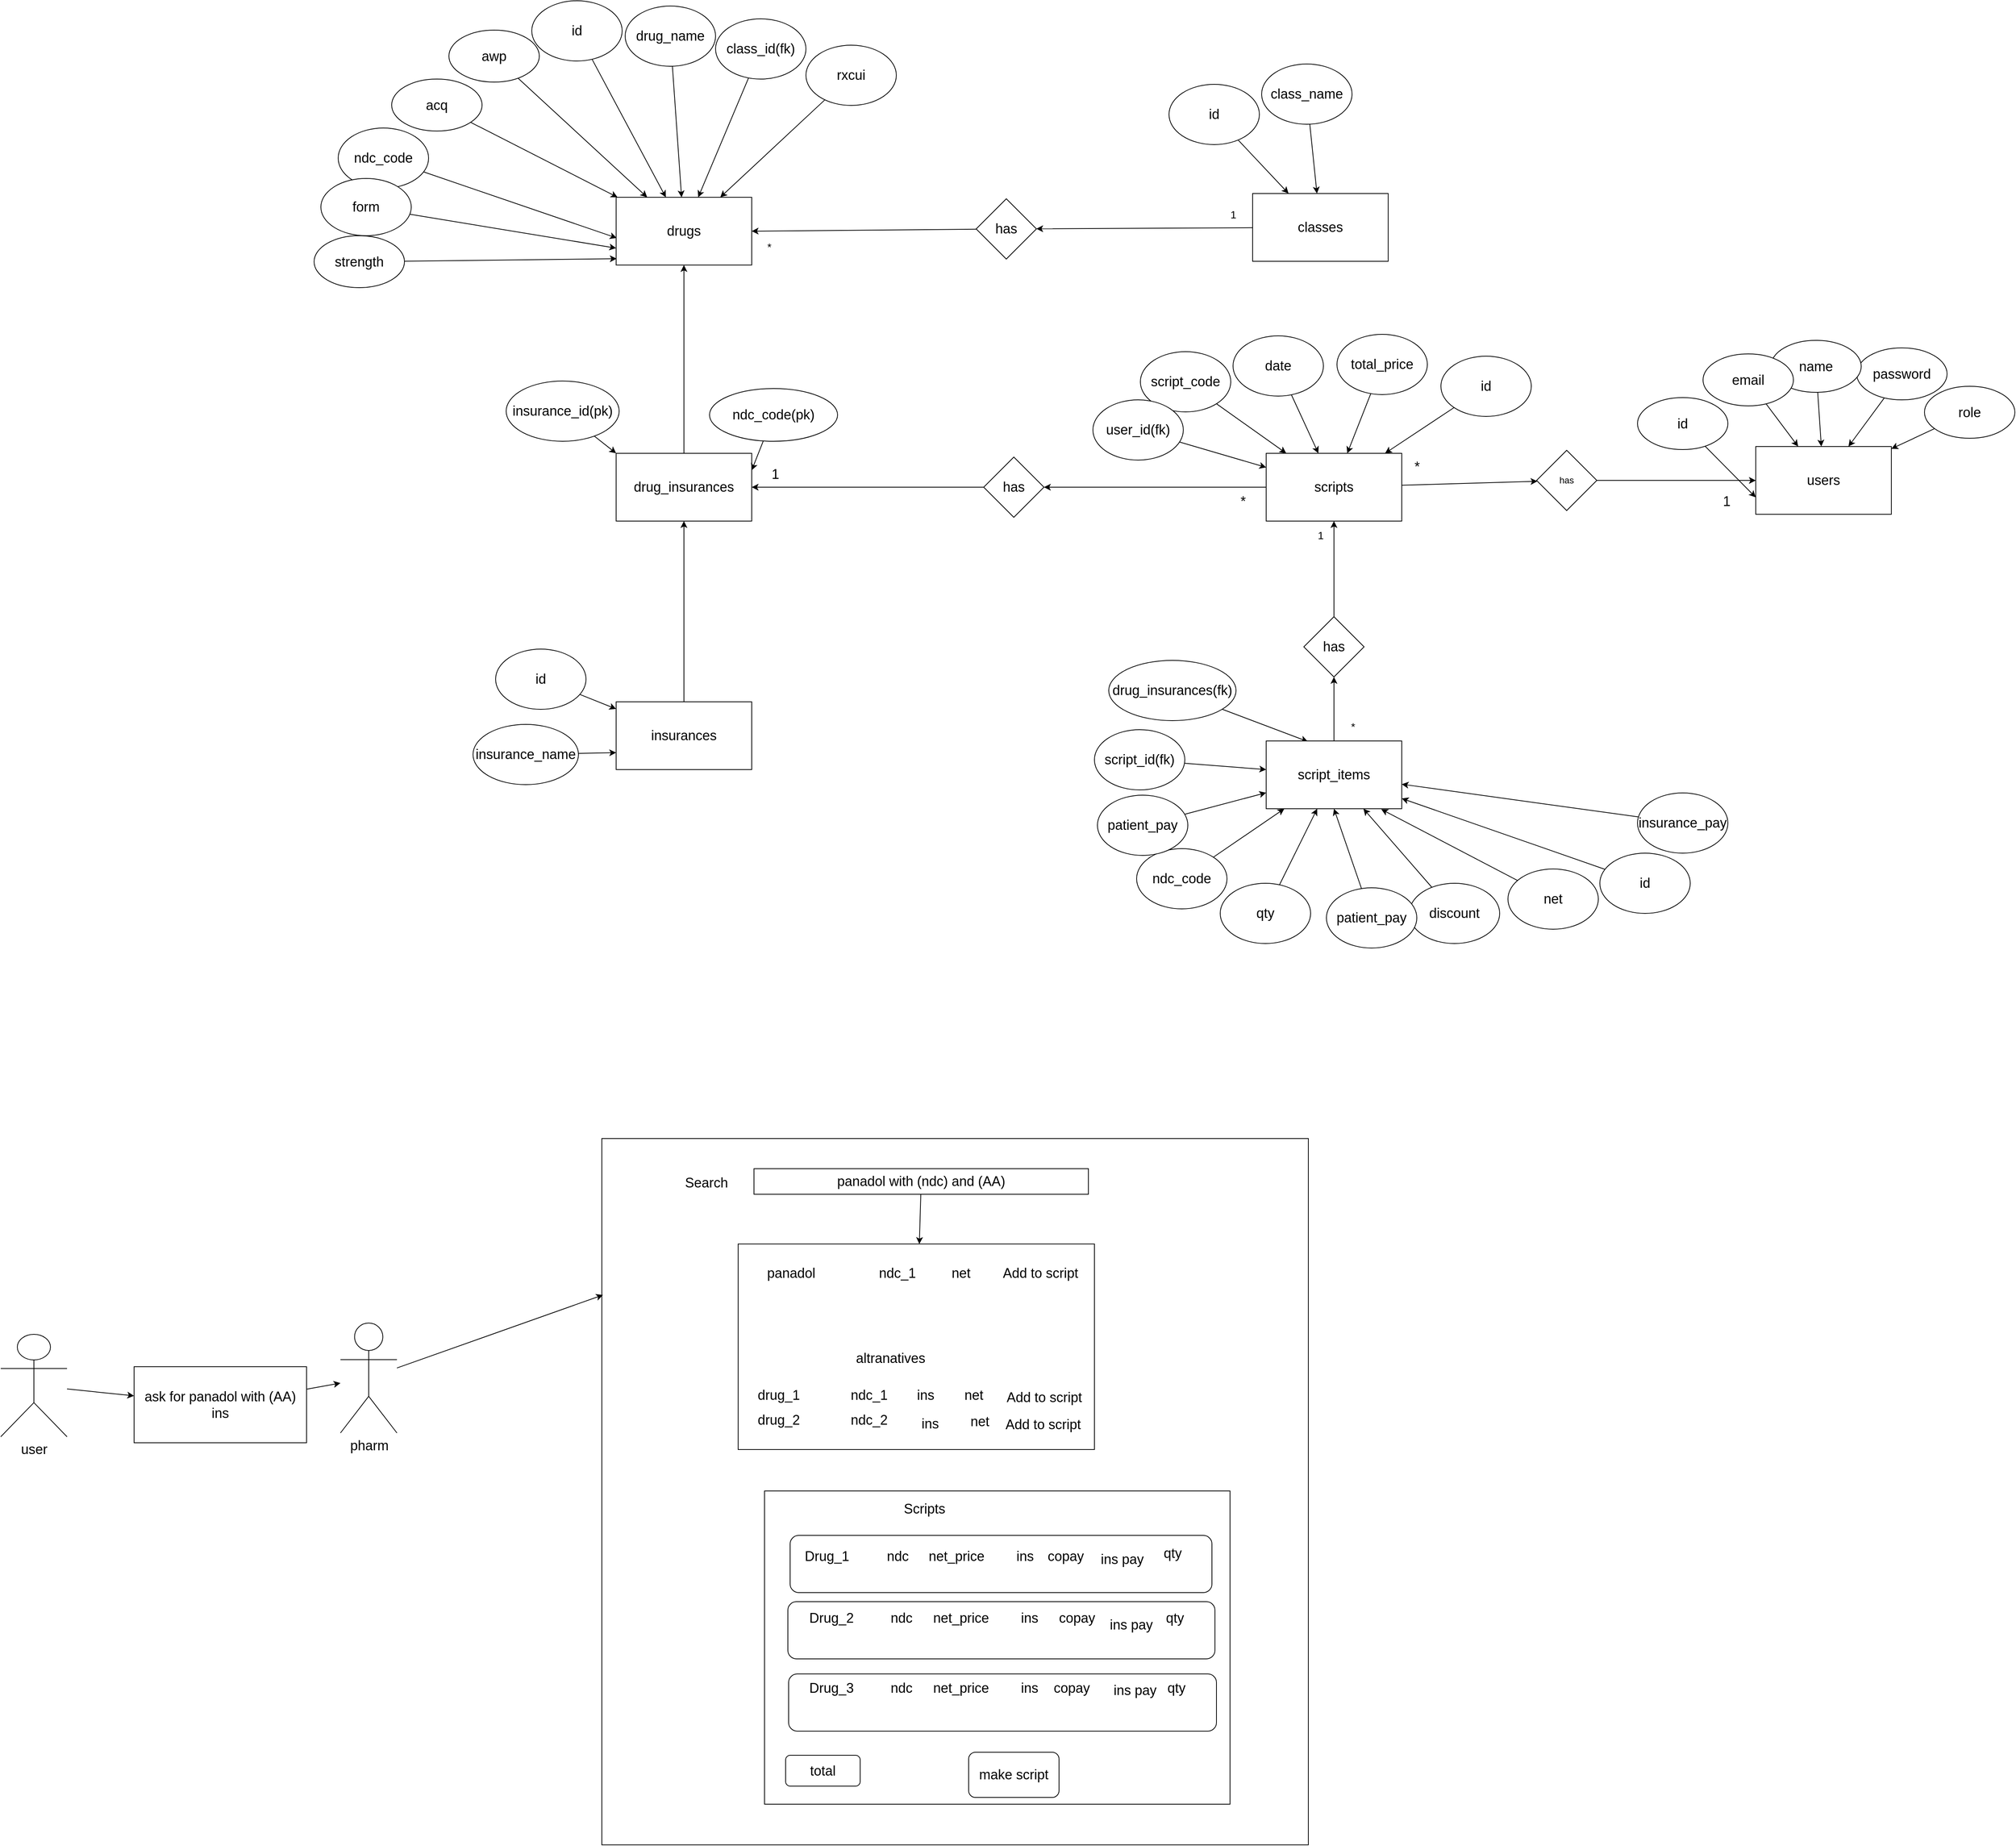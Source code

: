 <mxfile>
    <diagram id="vChAfvX7FnIwBIVvVYdI" name="Page-1">
        <mxGraphModel dx="2511" dy="1288" grid="0" gridSize="10" guides="1" tooltips="1" connect="1" arrows="1" fold="1" page="0" pageScale="1" pageWidth="850" pageHeight="1100" math="0" shadow="0">
            <root>
                <mxCell id="0"/>
                <mxCell id="1" parent="0"/>
                <mxCell id="2" value="&lt;font style=&quot;font-size: 18px;&quot;&gt;drugs&lt;/font&gt;" style="rounded=0;whiteSpace=wrap;html=1;" parent="1" vertex="1">
                    <mxGeometry x="110" y="243" width="180" height="90" as="geometry"/>
                </mxCell>
                <mxCell id="37" style="edgeStyle=none;html=1;entryX=0.5;entryY=1;entryDx=0;entryDy=0;fontSize=18;" parent="1" source="4" target="35" edge="1">
                    <mxGeometry relative="1" as="geometry"/>
                </mxCell>
                <mxCell id="4" value="&lt;font style=&quot;font-size: 18px;&quot;&gt;insurances&lt;/font&gt;" style="rounded=0;whiteSpace=wrap;html=1;" parent="1" vertex="1">
                    <mxGeometry x="110" y="913" width="180" height="90" as="geometry"/>
                </mxCell>
                <mxCell id="9" style="edgeStyle=none;html=1;fontSize=18;" parent="1" source="5" target="2" edge="1">
                    <mxGeometry relative="1" as="geometry"/>
                </mxCell>
                <mxCell id="5" value="id" style="ellipse;whiteSpace=wrap;html=1;fontSize=18;" parent="1" vertex="1">
                    <mxGeometry x="-2" y="-18" width="120" height="80" as="geometry"/>
                </mxCell>
                <mxCell id="10" style="edgeStyle=none;html=1;fontSize=18;" parent="1" source="6" target="2" edge="1">
                    <mxGeometry relative="1" as="geometry"/>
                </mxCell>
                <mxCell id="6" value="drug_name" style="ellipse;whiteSpace=wrap;html=1;fontSize=18;" parent="1" vertex="1">
                    <mxGeometry x="122" y="-11" width="120" height="80" as="geometry"/>
                </mxCell>
                <mxCell id="17" style="edgeStyle=none;html=1;fontSize=18;" parent="1" source="15" target="4" edge="1">
                    <mxGeometry relative="1" as="geometry"/>
                </mxCell>
                <mxCell id="15" value="id" style="ellipse;whiteSpace=wrap;html=1;fontSize=18;" parent="1" vertex="1">
                    <mxGeometry x="-50" y="843" width="120" height="80" as="geometry"/>
                </mxCell>
                <mxCell id="29" style="edgeStyle=none;html=1;entryX=0;entryY=0.75;entryDx=0;entryDy=0;fontSize=18;" parent="1" source="16" target="4" edge="1">
                    <mxGeometry relative="1" as="geometry"/>
                </mxCell>
                <mxCell id="16" value="insurance_name" style="ellipse;whiteSpace=wrap;html=1;fontSize=18;" parent="1" vertex="1">
                    <mxGeometry x="-80" y="943" width="140" height="80" as="geometry"/>
                </mxCell>
                <mxCell id="38" style="edgeStyle=none;html=1;entryX=0.5;entryY=1;entryDx=0;entryDy=0;fontSize=18;" parent="1" source="35" target="2" edge="1">
                    <mxGeometry relative="1" as="geometry"/>
                </mxCell>
                <mxCell id="35" value="&lt;span style=&quot;font-size: 18px;&quot;&gt;drug_insurances&lt;/span&gt;" style="rounded=0;whiteSpace=wrap;html=1;" parent="1" vertex="1">
                    <mxGeometry x="110" y="583" width="180" height="90" as="geometry"/>
                </mxCell>
                <mxCell id="43" style="edgeStyle=none;html=1;entryX=1;entryY=0.25;entryDx=0;entryDy=0;fontSize=18;" parent="1" source="40" target="35" edge="1">
                    <mxGeometry relative="1" as="geometry"/>
                </mxCell>
                <mxCell id="40" value="ndc_code(pk)" style="ellipse;whiteSpace=wrap;html=1;fontSize=18;" parent="1" vertex="1">
                    <mxGeometry x="234" y="497" width="170" height="70" as="geometry"/>
                </mxCell>
                <mxCell id="42" style="edgeStyle=none;html=1;entryX=0;entryY=0;entryDx=0;entryDy=0;fontSize=18;" parent="1" source="41" target="35" edge="1">
                    <mxGeometry relative="1" as="geometry"/>
                </mxCell>
                <mxCell id="41" value="insurance_id(pk)" style="ellipse;whiteSpace=wrap;html=1;fontSize=18;" parent="1" vertex="1">
                    <mxGeometry x="-36" y="487" width="150" height="80" as="geometry"/>
                </mxCell>
                <mxCell id="62" value="" style="edgeStyle=none;html=1;fontSize=18;" parent="1" source="51" target="61" edge="1">
                    <mxGeometry relative="1" as="geometry"/>
                </mxCell>
                <mxCell id="256" value="" style="edgeStyle=none;html=1;fontSize=18;" edge="1" parent="1" source="51" target="255">
                    <mxGeometry relative="1" as="geometry"/>
                </mxCell>
                <mxCell id="51" value="&lt;font style=&quot;font-size: 18px;&quot;&gt;scripts&lt;/font&gt;" style="rounded=0;whiteSpace=wrap;html=1;" parent="1" vertex="1">
                    <mxGeometry x="973" y="583" width="180" height="90" as="geometry"/>
                </mxCell>
                <mxCell id="58" style="edgeStyle=none;html=1;fontSize=18;" parent="1" source="52" target="51" edge="1">
                    <mxGeometry relative="1" as="geometry"/>
                </mxCell>
                <mxCell id="52" value="id" style="ellipse;whiteSpace=wrap;html=1;fontSize=18;" parent="1" vertex="1">
                    <mxGeometry x="1205" y="454" width="120" height="80" as="geometry"/>
                </mxCell>
                <mxCell id="56" style="edgeStyle=none;html=1;fontSize=18;" parent="1" source="54" target="51" edge="1">
                    <mxGeometry relative="1" as="geometry"/>
                </mxCell>
                <mxCell id="54" value="script_code" style="ellipse;whiteSpace=wrap;html=1;fontSize=18;" parent="1" vertex="1">
                    <mxGeometry x="806" y="448" width="120" height="80" as="geometry"/>
                </mxCell>
                <mxCell id="57" style="edgeStyle=none;html=1;fontSize=18;entryX=0.307;entryY=0.008;entryDx=0;entryDy=0;entryPerimeter=0;" parent="1" source="55" target="108" edge="1">
                    <mxGeometry relative="1" as="geometry"/>
                </mxCell>
                <mxCell id="55" value="drug_insurances(fk)" style="ellipse;whiteSpace=wrap;html=1;fontSize=18;" parent="1" vertex="1">
                    <mxGeometry x="764" y="858" width="169" height="80" as="geometry"/>
                </mxCell>
                <mxCell id="60" style="edgeStyle=none;html=1;fontSize=18;" parent="1" source="59" target="51" edge="1">
                    <mxGeometry relative="1" as="geometry"/>
                </mxCell>
                <mxCell id="59" value="total_price" style="ellipse;whiteSpace=wrap;html=1;fontSize=18;" parent="1" vertex="1">
                    <mxGeometry x="1067" y="425" width="120" height="80" as="geometry"/>
                </mxCell>
                <mxCell id="63" style="edgeStyle=none;html=1;fontSize=18;" parent="1" source="61" target="35" edge="1">
                    <mxGeometry relative="1" as="geometry"/>
                </mxCell>
                <mxCell id="61" value="&lt;font style=&quot;font-size: 18px;&quot;&gt;has&lt;/font&gt;" style="rhombus;whiteSpace=wrap;html=1;rounded=0;" parent="1" vertex="1">
                    <mxGeometry x="598" y="588" width="80" height="80" as="geometry"/>
                </mxCell>
                <mxCell id="64" value="1" style="text;html=1;align=center;verticalAlign=middle;resizable=0;points=[];autosize=1;strokeColor=none;fillColor=none;fontSize=18;" parent="1" vertex="1">
                    <mxGeometry x="307" y="594" width="28" height="34" as="geometry"/>
                </mxCell>
                <mxCell id="65" value="*" style="text;html=1;align=center;verticalAlign=middle;resizable=0;points=[];autosize=1;strokeColor=none;fillColor=none;fontSize=18;" parent="1" vertex="1">
                    <mxGeometry x="929" y="630" width="25" height="34" as="geometry"/>
                </mxCell>
                <mxCell id="68" style="edgeStyle=none;html=1;fontSize=18;" parent="1" source="67" target="108" edge="1">
                    <mxGeometry relative="1" as="geometry"/>
                </mxCell>
                <mxCell id="67" value="ndc_code" style="ellipse;whiteSpace=wrap;html=1;fontSize=18;" parent="1" vertex="1">
                    <mxGeometry x="801" y="1108" width="120" height="80" as="geometry"/>
                </mxCell>
                <mxCell id="70" style="edgeStyle=none;html=1;" edge="1" parent="1" source="69" target="51">
                    <mxGeometry relative="1" as="geometry"/>
                </mxCell>
                <mxCell id="69" value="date" style="ellipse;whiteSpace=wrap;html=1;fontSize=18;" vertex="1" parent="1">
                    <mxGeometry x="929" y="427" width="120" height="80" as="geometry"/>
                </mxCell>
                <mxCell id="85" style="edgeStyle=none;html=1;fontSize=14;" edge="1" parent="1" source="84" target="2">
                    <mxGeometry relative="1" as="geometry"/>
                </mxCell>
                <mxCell id="84" value="class_id(fk)" style="ellipse;whiteSpace=wrap;html=1;fontSize=18;" vertex="1" parent="1">
                    <mxGeometry x="242" y="6" width="120" height="80" as="geometry"/>
                </mxCell>
                <mxCell id="99" style="edgeStyle=none;html=1;entryX=0.004;entryY=0.6;entryDx=0;entryDy=0;entryPerimeter=0;fontSize=14;" edge="1" parent="1" source="86" target="2">
                    <mxGeometry relative="1" as="geometry"/>
                </mxCell>
                <mxCell id="86" value="ndc_code" style="ellipse;whiteSpace=wrap;html=1;fontSize=18;" vertex="1" parent="1">
                    <mxGeometry x="-259" y="151" width="120" height="80" as="geometry"/>
                </mxCell>
                <mxCell id="88" value="id" style="ellipse;whiteSpace=wrap;html=1;fontSize=18;" vertex="1" parent="1">
                    <mxGeometry x="844" y="93" width="120" height="80" as="geometry"/>
                </mxCell>
                <mxCell id="89" value="class_name" style="ellipse;whiteSpace=wrap;html=1;fontSize=18;" vertex="1" parent="1">
                    <mxGeometry x="967" y="66" width="120" height="80" as="geometry"/>
                </mxCell>
                <mxCell id="90" value="&lt;font style=&quot;font-size: 18px;&quot;&gt;classes&lt;/font&gt;" style="rounded=0;whiteSpace=wrap;html=1;" vertex="1" parent="1">
                    <mxGeometry x="955" y="238" width="180" height="90" as="geometry"/>
                </mxCell>
                <mxCell id="91" style="edgeStyle=none;html=1;" edge="1" source="89" target="90" parent="1">
                    <mxGeometry relative="1" as="geometry"/>
                </mxCell>
                <mxCell id="92" style="edgeStyle=none;html=1;" edge="1" source="88" target="90" parent="1">
                    <mxGeometry relative="1" as="geometry"/>
                </mxCell>
                <mxCell id="93" value="" style="edgeStyle=none;html=1;" edge="1" source="90" target="94" parent="1">
                    <mxGeometry relative="1" as="geometry"/>
                </mxCell>
                <mxCell id="94" value="&lt;font style=&quot;font-size: 18px;&quot;&gt;has&lt;/font&gt;" style="rhombus;whiteSpace=wrap;html=1;rounded=0;" vertex="1" parent="1">
                    <mxGeometry x="588" y="245" width="80" height="80" as="geometry"/>
                </mxCell>
                <mxCell id="95" style="edgeStyle=none;html=1;entryX=1;entryY=0.5;entryDx=0;entryDy=0;" edge="1" source="94" parent="1" target="2">
                    <mxGeometry relative="1" as="geometry">
                        <mxPoint x="914" y="329.0" as="targetPoint"/>
                    </mxGeometry>
                </mxCell>
                <mxCell id="96" value="&lt;font style=&quot;font-size: 14px;&quot;&gt;*&lt;/font&gt;" style="text;html=1;align=center;verticalAlign=middle;resizable=0;points=[];autosize=1;strokeColor=none;fillColor=none;" vertex="1" parent="1">
                    <mxGeometry x="301" y="294" width="23" height="29" as="geometry"/>
                </mxCell>
                <mxCell id="97" value="&lt;font style=&quot;font-size: 14px;&quot;&gt;1&lt;/font&gt;" style="text;html=1;align=center;verticalAlign=middle;resizable=0;points=[];autosize=1;strokeColor=none;fillColor=none;" vertex="1" parent="1">
                    <mxGeometry x="916" y="251" width="26" height="29" as="geometry"/>
                </mxCell>
                <mxCell id="102" style="edgeStyle=none;html=1;entryX=0;entryY=0.75;entryDx=0;entryDy=0;fontSize=14;" edge="1" parent="1" source="100" target="2">
                    <mxGeometry relative="1" as="geometry"/>
                </mxCell>
                <mxCell id="100" value="form" style="ellipse;whiteSpace=wrap;html=1;fontSize=18;" vertex="1" parent="1">
                    <mxGeometry x="-282" y="218" width="120" height="76" as="geometry"/>
                </mxCell>
                <mxCell id="103" style="edgeStyle=none;html=1;entryX=0.004;entryY=0.906;entryDx=0;entryDy=0;entryPerimeter=0;fontSize=14;" edge="1" parent="1" source="101" target="2">
                    <mxGeometry relative="1" as="geometry"/>
                </mxCell>
                <mxCell id="101" value="strength" style="ellipse;whiteSpace=wrap;html=1;fontSize=18;" vertex="1" parent="1">
                    <mxGeometry x="-291" y="294" width="120" height="69" as="geometry"/>
                </mxCell>
                <mxCell id="106" style="edgeStyle=none;html=1;fontSize=14;" edge="1" parent="1" source="104" target="2">
                    <mxGeometry relative="1" as="geometry"/>
                </mxCell>
                <mxCell id="104" value="acq&lt;span style=&quot;color: rgba(0, 0, 0, 0); font-family: monospace; font-size: 0px; text-align: start;&quot;&gt;%3CmxGraphModel%3E%3Croot%3E%3CmxCell%20id%3D%220%22%2F%3E%3CmxCell%20id%3D%221%22%20parent%3D%220%22%2F%3E%3CmxCell%20id%3D%222%22%20value%3D%22strength%22%20style%3D%22ellipse%3BwhiteSpace%3Dwrap%3Bhtml%3D1%3BfontSize%3D18%3B%22%20vertex%3D%221%22%20parent%3D%221%22%3E%3CmxGeometry%20x%3D%22-234%22%20y%3D%22365%22%20width%3D%22120%22%20height%3D%2269%22%20as%3D%22geometry%22%2F%3E%3C%2FmxCell%3E%3C%2Froot%3E%3C%2FmxGraphModel%3E&lt;/span&gt;" style="ellipse;whiteSpace=wrap;html=1;fontSize=18;" vertex="1" parent="1">
                    <mxGeometry x="-188" y="86" width="120" height="69" as="geometry"/>
                </mxCell>
                <mxCell id="107" style="edgeStyle=none;html=1;fontSize=14;" edge="1" parent="1" source="105" target="2">
                    <mxGeometry relative="1" as="geometry"/>
                </mxCell>
                <mxCell id="105" value="awp" style="ellipse;whiteSpace=wrap;html=1;fontSize=18;" vertex="1" parent="1">
                    <mxGeometry x="-112" y="21" width="120" height="69" as="geometry"/>
                </mxCell>
                <mxCell id="110" value="" style="edgeStyle=none;html=1;fontSize=14;" edge="1" parent="1" source="108" target="109">
                    <mxGeometry relative="1" as="geometry"/>
                </mxCell>
                <mxCell id="108" value="&lt;font style=&quot;font-size: 18px;&quot;&gt;script_items&lt;/font&gt;" style="rounded=0;whiteSpace=wrap;html=1;" vertex="1" parent="1">
                    <mxGeometry x="973" y="965" width="180" height="90" as="geometry"/>
                </mxCell>
                <mxCell id="111" style="edgeStyle=none;html=1;fontSize=14;" edge="1" parent="1" source="109" target="51">
                    <mxGeometry relative="1" as="geometry"/>
                </mxCell>
                <mxCell id="109" value="&lt;font style=&quot;font-size: 18px;&quot;&gt;has&lt;/font&gt;" style="rhombus;whiteSpace=wrap;html=1;rounded=0;" vertex="1" parent="1">
                    <mxGeometry x="1023" y="800" width="80" height="80" as="geometry"/>
                </mxCell>
                <mxCell id="113" style="edgeStyle=none;html=1;fontSize=14;" edge="1" parent="1" source="112" target="108">
                    <mxGeometry relative="1" as="geometry"/>
                </mxCell>
                <mxCell id="112" value="script_id(fk)" style="ellipse;whiteSpace=wrap;html=1;fontSize=18;" vertex="1" parent="1">
                    <mxGeometry x="745" y="950" width="120" height="80" as="geometry"/>
                </mxCell>
                <mxCell id="117" style="edgeStyle=none;html=1;fontSize=14;" edge="1" parent="1" source="114" target="108">
                    <mxGeometry relative="1" as="geometry"/>
                </mxCell>
                <mxCell id="114" value="qty" style="ellipse;whiteSpace=wrap;html=1;fontSize=18;" vertex="1" parent="1">
                    <mxGeometry x="912" y="1154" width="120" height="80" as="geometry"/>
                </mxCell>
                <mxCell id="119" style="edgeStyle=none;html=1;fontSize=14;" edge="1" parent="1" source="115" target="108">
                    <mxGeometry relative="1" as="geometry"/>
                </mxCell>
                <mxCell id="115" value="discount" style="ellipse;whiteSpace=wrap;html=1;fontSize=18;" vertex="1" parent="1">
                    <mxGeometry x="1163" y="1154" width="120" height="80" as="geometry"/>
                </mxCell>
                <mxCell id="118" style="edgeStyle=none;html=1;entryX=0.5;entryY=1;entryDx=0;entryDy=0;fontSize=14;" edge="1" parent="1" source="116" target="108">
                    <mxGeometry relative="1" as="geometry"/>
                </mxCell>
                <mxCell id="116" value="patient_pay" style="ellipse;whiteSpace=wrap;html=1;fontSize=18;" vertex="1" parent="1">
                    <mxGeometry x="1053" y="1160" width="120" height="80" as="geometry"/>
                </mxCell>
                <mxCell id="121" style="edgeStyle=none;html=1;entryX=0.849;entryY=1.008;entryDx=0;entryDy=0;entryPerimeter=0;fontSize=14;" edge="1" parent="1" source="120" target="108">
                    <mxGeometry relative="1" as="geometry"/>
                </mxCell>
                <mxCell id="120" value="net&lt;br&gt;" style="ellipse;whiteSpace=wrap;html=1;fontSize=18;" vertex="1" parent="1">
                    <mxGeometry x="1294" y="1135" width="120" height="80" as="geometry"/>
                </mxCell>
                <mxCell id="122" value="1" style="text;html=1;align=center;verticalAlign=middle;resizable=0;points=[];autosize=1;strokeColor=none;fillColor=none;fontSize=14;" vertex="1" parent="1">
                    <mxGeometry x="1032" y="677" width="26" height="29" as="geometry"/>
                </mxCell>
                <mxCell id="123" value="*" style="text;html=1;align=center;verticalAlign=middle;resizable=0;points=[];autosize=1;strokeColor=none;fillColor=none;fontSize=14;" vertex="1" parent="1">
                    <mxGeometry x="1076" y="931" width="23" height="29" as="geometry"/>
                </mxCell>
                <mxCell id="125" style="edgeStyle=none;html=1;fontSize=18;" edge="1" parent="1" source="124" target="108">
                    <mxGeometry relative="1" as="geometry"/>
                </mxCell>
                <mxCell id="124" value="id" style="ellipse;whiteSpace=wrap;html=1;fontSize=18;" vertex="1" parent="1">
                    <mxGeometry x="1416" y="1114" width="120" height="80" as="geometry"/>
                </mxCell>
                <mxCell id="126" value="" style="whiteSpace=wrap;html=1;aspect=fixed;fontSize=18;" vertex="1" parent="1">
                    <mxGeometry x="91" y="1493" width="938" height="938" as="geometry"/>
                </mxCell>
                <mxCell id="128" style="edgeStyle=none;html=1;fontSize=18;" edge="1" parent="1" source="127">
                    <mxGeometry relative="1" as="geometry">
                        <mxPoint x="92.5" y="1700.75" as="targetPoint"/>
                    </mxGeometry>
                </mxCell>
                <mxCell id="127" value="pharm" style="shape=umlActor;verticalLabelPosition=bottom;verticalAlign=top;html=1;outlineConnect=0;fontSize=18;" vertex="1" parent="1">
                    <mxGeometry x="-256" y="1738" width="75" height="146" as="geometry"/>
                </mxCell>
                <mxCell id="139" style="edgeStyle=none;html=1;fontSize=18;" edge="1" parent="1" source="130" target="138">
                    <mxGeometry relative="1" as="geometry"/>
                </mxCell>
                <mxCell id="130" value="panadol with (ndc) and (AA)" style="rounded=0;whiteSpace=wrap;html=1;fontSize=18;" vertex="1" parent="1">
                    <mxGeometry x="293" y="1533" width="444" height="34" as="geometry"/>
                </mxCell>
                <mxCell id="131" value="Search" style="text;html=1;strokeColor=none;fillColor=none;align=center;verticalAlign=middle;whiteSpace=wrap;rounded=0;fontSize=18;" vertex="1" parent="1">
                    <mxGeometry x="200" y="1537" width="60" height="30" as="geometry"/>
                </mxCell>
                <mxCell id="135" style="edgeStyle=none;html=1;fontSize=18;" edge="1" parent="1" source="132" target="136">
                    <mxGeometry relative="1" as="geometry">
                        <mxPoint x="-525" y="1831.5" as="targetPoint"/>
                    </mxGeometry>
                </mxCell>
                <mxCell id="132" value="user" style="shape=umlActor;verticalLabelPosition=bottom;verticalAlign=top;html=1;outlineConnect=0;fontSize=18;" vertex="1" parent="1">
                    <mxGeometry x="-707" y="1753" width="88" height="136" as="geometry"/>
                </mxCell>
                <mxCell id="137" style="edgeStyle=none;html=1;fontSize=18;" edge="1" parent="1" source="136" target="127">
                    <mxGeometry relative="1" as="geometry"/>
                </mxCell>
                <mxCell id="136" value="ask for panadol with (AA) ins" style="rounded=0;whiteSpace=wrap;html=1;fontSize=18;" vertex="1" parent="1">
                    <mxGeometry x="-530" y="1796" width="229" height="101" as="geometry"/>
                </mxCell>
                <mxCell id="138" value="" style="rounded=0;whiteSpace=wrap;html=1;fontSize=18;" vertex="1" parent="1">
                    <mxGeometry x="272" y="1633" width="473" height="273" as="geometry"/>
                </mxCell>
                <mxCell id="140" value="panadol" style="text;html=1;strokeColor=none;fillColor=none;align=center;verticalAlign=middle;whiteSpace=wrap;rounded=0;fontSize=18;" vertex="1" parent="1">
                    <mxGeometry x="291" y="1657" width="103" height="30" as="geometry"/>
                </mxCell>
                <mxCell id="143" value="altranatives" style="text;html=1;strokeColor=none;fillColor=none;align=center;verticalAlign=middle;whiteSpace=wrap;rounded=0;fontSize=18;" vertex="1" parent="1">
                    <mxGeometry x="270" y="1770" width="409" height="30" as="geometry"/>
                </mxCell>
                <mxCell id="144" value="ndc_1" style="text;html=1;strokeColor=none;fillColor=none;align=center;verticalAlign=middle;whiteSpace=wrap;rounded=0;fontSize=18;" vertex="1" parent="1">
                    <mxGeometry x="432" y="1657" width="103" height="30" as="geometry"/>
                </mxCell>
                <mxCell id="145" value="drug_1" style="text;html=1;strokeColor=none;fillColor=none;align=center;verticalAlign=middle;whiteSpace=wrap;rounded=0;fontSize=18;" vertex="1" parent="1">
                    <mxGeometry x="296" y="1819" width="60" height="30" as="geometry"/>
                </mxCell>
                <mxCell id="146" value="drug_2" style="text;html=1;strokeColor=none;fillColor=none;align=center;verticalAlign=middle;whiteSpace=wrap;rounded=0;fontSize=18;" vertex="1" parent="1">
                    <mxGeometry x="296" y="1852" width="60" height="30" as="geometry"/>
                </mxCell>
                <mxCell id="147" value="ndc_2" style="text;html=1;strokeColor=none;fillColor=none;align=center;verticalAlign=middle;whiteSpace=wrap;rounded=0;fontSize=18;" vertex="1" parent="1">
                    <mxGeometry x="416" y="1852" width="60" height="30" as="geometry"/>
                </mxCell>
                <mxCell id="148" value="ndc_1" style="text;html=1;strokeColor=none;fillColor=none;align=center;verticalAlign=middle;whiteSpace=wrap;rounded=0;fontSize=18;" vertex="1" parent="1">
                    <mxGeometry x="416" y="1819" width="60" height="30" as="geometry"/>
                </mxCell>
                <mxCell id="149" value="net" style="text;html=1;strokeColor=none;fillColor=none;align=center;verticalAlign=middle;whiteSpace=wrap;rounded=0;fontSize=18;" vertex="1" parent="1">
                    <mxGeometry x="563" y="1854" width="60" height="30" as="geometry"/>
                </mxCell>
                <mxCell id="150" value="net" style="text;html=1;strokeColor=none;fillColor=none;align=center;verticalAlign=middle;whiteSpace=wrap;rounded=0;fontSize=18;" vertex="1" parent="1">
                    <mxGeometry x="555" y="1819" width="60" height="30" as="geometry"/>
                </mxCell>
                <mxCell id="151" value="ins" style="text;html=1;strokeColor=none;fillColor=none;align=center;verticalAlign=middle;whiteSpace=wrap;rounded=0;fontSize=18;" vertex="1" parent="1">
                    <mxGeometry x="497" y="1857" width="60" height="30" as="geometry"/>
                </mxCell>
                <mxCell id="152" value="ins" style="text;html=1;strokeColor=none;fillColor=none;align=center;verticalAlign=middle;whiteSpace=wrap;rounded=0;fontSize=18;" vertex="1" parent="1">
                    <mxGeometry x="491" y="1819" width="60" height="30" as="geometry"/>
                </mxCell>
                <mxCell id="154" value="net" style="text;html=1;strokeColor=none;fillColor=none;align=center;verticalAlign=middle;whiteSpace=wrap;rounded=0;fontSize=18;" vertex="1" parent="1">
                    <mxGeometry x="538" y="1657" width="60" height="30" as="geometry"/>
                </mxCell>
                <mxCell id="159" value="Add to script" style="text;html=1;strokeColor=none;fillColor=none;align=center;verticalAlign=middle;whiteSpace=wrap;rounded=0;fontSize=18;" vertex="1" parent="1">
                    <mxGeometry x="620" y="1657" width="107" height="30" as="geometry"/>
                </mxCell>
                <mxCell id="160" value="Add to script" style="text;html=1;strokeColor=none;fillColor=none;align=center;verticalAlign=middle;whiteSpace=wrap;rounded=0;fontSize=18;" vertex="1" parent="1">
                    <mxGeometry x="623" y="1822" width="111" height="30" as="geometry"/>
                </mxCell>
                <mxCell id="161" value="Add to script" style="text;html=1;strokeColor=none;fillColor=none;align=center;verticalAlign=middle;whiteSpace=wrap;rounded=0;fontSize=18;" vertex="1" parent="1">
                    <mxGeometry x="620" y="1852" width="114" height="42" as="geometry"/>
                </mxCell>
                <mxCell id="163" value="" style="rounded=0;whiteSpace=wrap;html=1;fontSize=18;" vertex="1" parent="1">
                    <mxGeometry x="307" y="1961" width="618" height="416" as="geometry"/>
                </mxCell>
                <mxCell id="164" value="Scripts" style="text;html=1;strokeColor=none;fillColor=none;align=center;verticalAlign=middle;whiteSpace=wrap;rounded=0;fontSize=18;" vertex="1" parent="1">
                    <mxGeometry x="353" y="1970" width="333" height="30" as="geometry"/>
                </mxCell>
                <mxCell id="167" value="" style="rounded=1;whiteSpace=wrap;html=1;fontSize=18;" vertex="1" parent="1">
                    <mxGeometry x="341" y="2020" width="560" height="76" as="geometry"/>
                </mxCell>
                <mxCell id="168" value="" style="rounded=1;whiteSpace=wrap;html=1;fontSize=18;" vertex="1" parent="1">
                    <mxGeometry x="338" y="2108" width="567" height="76" as="geometry"/>
                </mxCell>
                <mxCell id="169" value="" style="rounded=1;whiteSpace=wrap;html=1;fontSize=18;" vertex="1" parent="1">
                    <mxGeometry x="339" y="2204" width="568" height="76" as="geometry"/>
                </mxCell>
                <mxCell id="170" value="Drug_1" style="text;html=1;strokeColor=none;fillColor=none;align=center;verticalAlign=middle;whiteSpace=wrap;rounded=0;fontSize=18;" vertex="1" parent="1">
                    <mxGeometry x="360" y="2033" width="60" height="30" as="geometry"/>
                </mxCell>
                <mxCell id="171" value="net_price" style="text;html=1;strokeColor=none;fillColor=none;align=center;verticalAlign=middle;whiteSpace=wrap;rounded=0;fontSize=18;" vertex="1" parent="1">
                    <mxGeometry x="532" y="2033" width="60" height="30" as="geometry"/>
                </mxCell>
                <mxCell id="172" value="ins" style="text;html=1;strokeColor=none;fillColor=none;align=center;verticalAlign=middle;whiteSpace=wrap;rounded=0;fontSize=18;" vertex="1" parent="1">
                    <mxGeometry x="623" y="2033" width="60" height="30" as="geometry"/>
                </mxCell>
                <mxCell id="173" value="ndc" style="text;html=1;strokeColor=none;fillColor=none;align=center;verticalAlign=middle;whiteSpace=wrap;rounded=0;fontSize=18;" vertex="1" parent="1">
                    <mxGeometry x="453.5" y="2033" width="60" height="30" as="geometry"/>
                </mxCell>
                <mxCell id="174" value="qty" style="text;html=1;strokeColor=none;fillColor=none;align=center;verticalAlign=middle;whiteSpace=wrap;rounded=0;fontSize=18;" vertex="1" parent="1">
                    <mxGeometry x="819" y="2029" width="60" height="30" as="geometry"/>
                </mxCell>
                <mxCell id="176" value="Drug_2" style="text;html=1;strokeColor=none;fillColor=none;align=center;verticalAlign=middle;whiteSpace=wrap;rounded=0;fontSize=18;" vertex="1" parent="1">
                    <mxGeometry x="365.5" y="2114.5" width="60" height="30" as="geometry"/>
                </mxCell>
                <mxCell id="177" value="net_price" style="text;html=1;strokeColor=none;fillColor=none;align=center;verticalAlign=middle;whiteSpace=wrap;rounded=0;fontSize=18;" vertex="1" parent="1">
                    <mxGeometry x="537.5" y="2114.5" width="60" height="30" as="geometry"/>
                </mxCell>
                <mxCell id="178" value="ins" style="text;html=1;strokeColor=none;fillColor=none;align=center;verticalAlign=middle;whiteSpace=wrap;rounded=0;fontSize=18;" vertex="1" parent="1">
                    <mxGeometry x="628.5" y="2114.5" width="60" height="30" as="geometry"/>
                </mxCell>
                <mxCell id="179" value="ndc" style="text;html=1;strokeColor=none;fillColor=none;align=center;verticalAlign=middle;whiteSpace=wrap;rounded=0;fontSize=18;" vertex="1" parent="1">
                    <mxGeometry x="459" y="2114.5" width="60" height="30" as="geometry"/>
                </mxCell>
                <mxCell id="180" value="qty" style="text;html=1;strokeColor=none;fillColor=none;align=center;verticalAlign=middle;whiteSpace=wrap;rounded=0;fontSize=18;" vertex="1" parent="1">
                    <mxGeometry x="822" y="2114.5" width="60" height="30" as="geometry"/>
                </mxCell>
                <mxCell id="181" value="Drug_3" style="text;html=1;strokeColor=none;fillColor=none;align=center;verticalAlign=middle;whiteSpace=wrap;rounded=0;fontSize=18;" vertex="1" parent="1">
                    <mxGeometry x="365.5" y="2208" width="60" height="30" as="geometry"/>
                </mxCell>
                <mxCell id="182" value="net_price" style="text;html=1;strokeColor=none;fillColor=none;align=center;verticalAlign=middle;whiteSpace=wrap;rounded=0;fontSize=18;" vertex="1" parent="1">
                    <mxGeometry x="537.5" y="2208" width="60" height="30" as="geometry"/>
                </mxCell>
                <mxCell id="183" value="ins" style="text;html=1;strokeColor=none;fillColor=none;align=center;verticalAlign=middle;whiteSpace=wrap;rounded=0;fontSize=18;" vertex="1" parent="1">
                    <mxGeometry x="628.5" y="2208" width="60" height="30" as="geometry"/>
                </mxCell>
                <mxCell id="184" value="ndc" style="text;html=1;strokeColor=none;fillColor=none;align=center;verticalAlign=middle;whiteSpace=wrap;rounded=0;fontSize=18;" vertex="1" parent="1">
                    <mxGeometry x="459" y="2208" width="60" height="30" as="geometry"/>
                </mxCell>
                <mxCell id="185" value="qty" style="text;html=1;strokeColor=none;fillColor=none;align=center;verticalAlign=middle;whiteSpace=wrap;rounded=0;fontSize=18;" vertex="1" parent="1">
                    <mxGeometry x="824" y="2208" width="60" height="30" as="geometry"/>
                </mxCell>
                <mxCell id="186" value="make script" style="rounded=1;whiteSpace=wrap;html=1;fontSize=18;" vertex="1" parent="1">
                    <mxGeometry x="578" y="2308" width="120" height="60" as="geometry"/>
                </mxCell>
                <mxCell id="187" value="total" style="rounded=1;whiteSpace=wrap;html=1;fontSize=18;" vertex="1" parent="1">
                    <mxGeometry x="335" y="2312" width="99" height="41" as="geometry"/>
                </mxCell>
                <mxCell id="188" value="copay" style="text;html=1;strokeColor=none;fillColor=none;align=center;verticalAlign=middle;whiteSpace=wrap;rounded=0;fontSize=18;" vertex="1" parent="1">
                    <mxGeometry x="677" y="2033" width="60" height="30" as="geometry"/>
                </mxCell>
                <mxCell id="189" value="copay" style="text;html=1;strokeColor=none;fillColor=none;align=center;verticalAlign=middle;whiteSpace=wrap;rounded=0;fontSize=18;" vertex="1" parent="1">
                    <mxGeometry x="692" y="2114.5" width="60" height="30" as="geometry"/>
                </mxCell>
                <mxCell id="190" value="copay" style="text;html=1;strokeColor=none;fillColor=none;align=center;verticalAlign=middle;whiteSpace=wrap;rounded=0;fontSize=18;" vertex="1" parent="1">
                    <mxGeometry x="685" y="2208" width="60" height="30" as="geometry"/>
                </mxCell>
                <mxCell id="193" value="ins pay" style="text;html=1;strokeColor=none;fillColor=none;align=center;verticalAlign=middle;whiteSpace=wrap;rounded=0;fontSize=18;" vertex="1" parent="1">
                    <mxGeometry x="769" y="2211" width="60" height="30" as="geometry"/>
                </mxCell>
                <mxCell id="196" value="ins pay" style="text;html=1;strokeColor=none;fillColor=none;align=center;verticalAlign=middle;whiteSpace=wrap;rounded=0;fontSize=18;" vertex="1" parent="1">
                    <mxGeometry x="764" y="2124" width="60" height="30" as="geometry"/>
                </mxCell>
                <mxCell id="197" value="ins pay" style="text;html=1;strokeColor=none;fillColor=none;align=center;verticalAlign=middle;whiteSpace=wrap;rounded=0;fontSize=18;" vertex="1" parent="1">
                    <mxGeometry x="752" y="2037" width="60" height="30" as="geometry"/>
                </mxCell>
                <mxCell id="230" value="&lt;font style=&quot;font-size: 18px;&quot;&gt;users&lt;/font&gt;" style="rounded=0;whiteSpace=wrap;html=1;" vertex="1" parent="1">
                    <mxGeometry x="1623" y="574" width="180" height="90" as="geometry"/>
                </mxCell>
                <mxCell id="231" style="edgeStyle=none;html=1;entryX=0;entryY=0.75;entryDx=0;entryDy=0;fontSize=18;" edge="1" parent="1" source="232" target="230">
                    <mxGeometry relative="1" as="geometry"/>
                </mxCell>
                <mxCell id="232" value="id" style="ellipse;whiteSpace=wrap;html=1;fontSize=18;" vertex="1" parent="1">
                    <mxGeometry x="1466" y="509" width="120" height="69" as="geometry"/>
                </mxCell>
                <mxCell id="233" style="edgeStyle=none;html=1;fontSize=18;" edge="1" parent="1" source="234" target="230">
                    <mxGeometry relative="1" as="geometry"/>
                </mxCell>
                <mxCell id="234" value="password" style="ellipse;whiteSpace=wrap;html=1;fontSize=18;" vertex="1" parent="1">
                    <mxGeometry x="1757" y="443" width="120" height="69" as="geometry"/>
                </mxCell>
                <mxCell id="235" style="edgeStyle=none;html=1;fontSize=18;" edge="1" parent="1" source="236" target="230">
                    <mxGeometry relative="1" as="geometry"/>
                </mxCell>
                <mxCell id="236" value="name" style="ellipse;whiteSpace=wrap;html=1;fontSize=18;" vertex="1" parent="1">
                    <mxGeometry x="1643" y="433" width="120" height="69" as="geometry"/>
                </mxCell>
                <mxCell id="237" style="edgeStyle=none;html=1;fontSize=18;" edge="1" parent="1" source="238" target="230">
                    <mxGeometry relative="1" as="geometry"/>
                </mxCell>
                <mxCell id="238" value="role" style="ellipse;whiteSpace=wrap;html=1;fontSize=18;" vertex="1" parent="1">
                    <mxGeometry x="1847" y="494" width="120" height="69" as="geometry"/>
                </mxCell>
                <mxCell id="239" style="edgeStyle=none;html=1;fontSize=18;" edge="1" parent="1" source="240" target="230">
                    <mxGeometry relative="1" as="geometry"/>
                </mxCell>
                <mxCell id="240" value="email" style="ellipse;whiteSpace=wrap;html=1;fontSize=18;" vertex="1" parent="1">
                    <mxGeometry x="1553" y="451" width="120" height="69" as="geometry"/>
                </mxCell>
                <mxCell id="253" style="edgeStyle=none;html=1;fontSize=18;" edge="1" parent="1" source="252" target="51">
                    <mxGeometry relative="1" as="geometry"/>
                </mxCell>
                <mxCell id="252" value="user_id(fk)" style="ellipse;whiteSpace=wrap;html=1;fontSize=18;" vertex="1" parent="1">
                    <mxGeometry x="743" y="512" width="120" height="80" as="geometry"/>
                </mxCell>
                <mxCell id="257" style="edgeStyle=none;html=1;fontSize=18;" edge="1" parent="1" source="255" target="230">
                    <mxGeometry relative="1" as="geometry"/>
                </mxCell>
                <mxCell id="255" value="has" style="rhombus;whiteSpace=wrap;html=1;rounded=0;" vertex="1" parent="1">
                    <mxGeometry x="1332" y="579" width="80" height="80" as="geometry"/>
                </mxCell>
                <mxCell id="258" value="*" style="text;html=1;align=center;verticalAlign=middle;resizable=0;points=[];autosize=1;strokeColor=none;fillColor=none;fontSize=18;" vertex="1" parent="1">
                    <mxGeometry x="1160" y="584" width="25" height="34" as="geometry"/>
                </mxCell>
                <mxCell id="259" value="1" style="text;html=1;align=center;verticalAlign=middle;resizable=0;points=[];autosize=1;strokeColor=none;fillColor=none;fontSize=18;" vertex="1" parent="1">
                    <mxGeometry x="1570" y="630" width="28" height="34" as="geometry"/>
                </mxCell>
                <mxCell id="262" style="edgeStyle=none;html=1;fontSize=18;" edge="1" parent="1" source="260" target="108">
                    <mxGeometry relative="1" as="geometry"/>
                </mxCell>
                <mxCell id="260" value="patient_pay" style="ellipse;whiteSpace=wrap;html=1;fontSize=18;" vertex="1" parent="1">
                    <mxGeometry x="749" y="1037" width="120" height="80" as="geometry"/>
                </mxCell>
                <mxCell id="263" style="edgeStyle=none;html=1;fontSize=18;" edge="1" parent="1" source="261" target="108">
                    <mxGeometry relative="1" as="geometry"/>
                </mxCell>
                <mxCell id="261" value="insurance_pay&lt;br&gt;" style="ellipse;whiteSpace=wrap;html=1;fontSize=18;" vertex="1" parent="1">
                    <mxGeometry x="1466" y="1034" width="120" height="80" as="geometry"/>
                </mxCell>
                <mxCell id="265" style="edgeStyle=none;html=1;fontSize=18;" edge="1" parent="1" source="264" target="2">
                    <mxGeometry relative="1" as="geometry"/>
                </mxCell>
                <mxCell id="264" value="rxcui" style="ellipse;whiteSpace=wrap;html=1;fontSize=18;" vertex="1" parent="1">
                    <mxGeometry x="362" y="41" width="120" height="80" as="geometry"/>
                </mxCell>
            </root>
        </mxGraphModel>
    </diagram>
</mxfile>